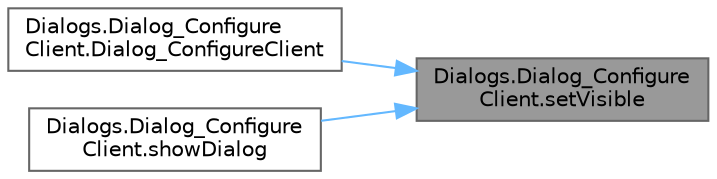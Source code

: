 digraph "Dialogs.Dialog_ConfigureClient.setVisible"
{
 // LATEX_PDF_SIZE
  bgcolor="transparent";
  edge [fontname=Helvetica,fontsize=10,labelfontname=Helvetica,labelfontsize=10];
  node [fontname=Helvetica,fontsize=10,shape=box,height=0.2,width=0.4];
  rankdir="RL";
  Node1 [id="Node000001",label="Dialogs.Dialog_Configure\lClient.setVisible",height=0.2,width=0.4,color="gray40", fillcolor="grey60", style="filled", fontcolor="black",tooltip=" "];
  Node1 -> Node2 [id="edge1_Node000001_Node000002",dir="back",color="steelblue1",style="solid",tooltip=" "];
  Node2 [id="Node000002",label="Dialogs.Dialog_Configure\lClient.Dialog_ConfigureClient",height=0.2,width=0.4,color="grey40", fillcolor="white", style="filled",URL="$class_dialogs_1_1_dialog___configure_client.html#a9ef63e284a15433cbea4dbb95175da8a",tooltip=" "];
  Node1 -> Node3 [id="edge2_Node000001_Node000003",dir="back",color="steelblue1",style="solid",tooltip=" "];
  Node3 [id="Node000003",label="Dialogs.Dialog_Configure\lClient.showDialog",height=0.2,width=0.4,color="grey40", fillcolor="white", style="filled",URL="$class_dialogs_1_1_dialog___configure_client.html#a15cc874a7c6fa5538ba9f4d23975e50c",tooltip=" "];
}
